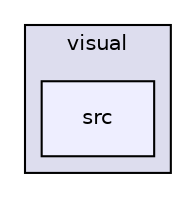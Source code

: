 digraph "src" {
  compound=true
  node [ fontsize="10", fontname="Helvetica"];
  edge [ labelfontsize="10", labelfontname="Helvetica"];
  subgraph clusterdir_551766b1972ef9d88fbf9b12607006cb {
    graph [ bgcolor="#ddddee", pencolor="black", label="visual" fontname="Helvetica", fontsize="10", URL="dir_551766b1972ef9d88fbf9b12607006cb.html"]
  dir_9d711a0fc66d4ad7959222ec1fd58497 [shape=box, label="src", style="filled", fillcolor="#eeeeff", pencolor="black", URL="dir_9d711a0fc66d4ad7959222ec1fd58497.html"];
  }
}
